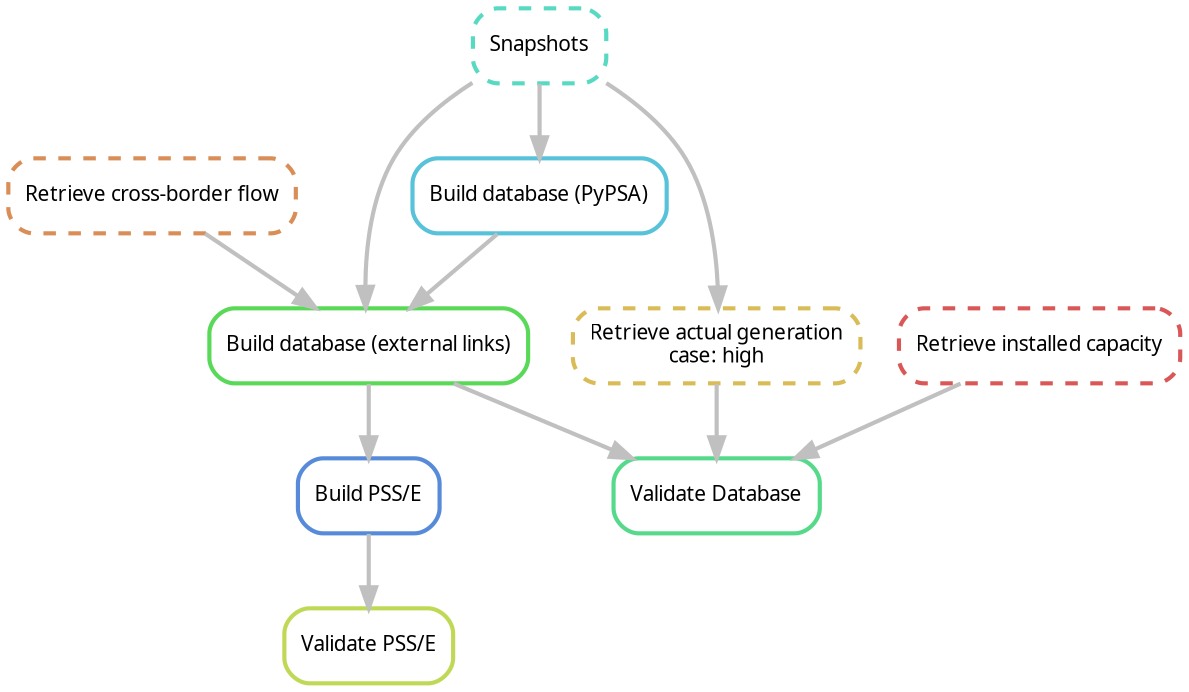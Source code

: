 digraph snakemake_dag {
    graph[bgcolor=white, margin=0];
    node[shape=box, style=rounded, fontname=sans,                 fontsize=10, penwidth=2];
    edge[penwidth=2, color=grey];
        1[label = "Validate Database", color = "0.40 0.6 0.85", style="rounded"];
        2[label = "Build database (external links)", color = "0.33 0.6 0.85", style="rounded"];
        3[label = "Retrieve cross-border flow", color = "0.07 0.6 0.85", style="rounded,dashed"];
        4[label = "Snapshots", color = "0.47 0.6 0.85", style="rounded,dashed"];
        5[label = "Build database (PyPSA)", color = "0.53 0.6 0.85", style="rounded"];
        6[label = "Retrieve installed capacity", color = "0.00 0.6 0.85", style="rounded,dashed"];
        7[label = "Retrieve actual generation\ncase: high", color = "0.13 0.6 0.85", style="rounded,dashed"];
        8[label = "Build PSS/E", color = "0.60 0.6 0.85", style="rounded"];
        9[label = "Validate PSS/E", color = "0.20 0.6 0.85", style="rounded"];
        2 -> 1
        6 -> 1
        7 -> 1
        3 -> 2
        4 -> 2
        5 -> 2
        4 -> 5
        4 -> 7
        2 -> 8
        8 -> 9
}
